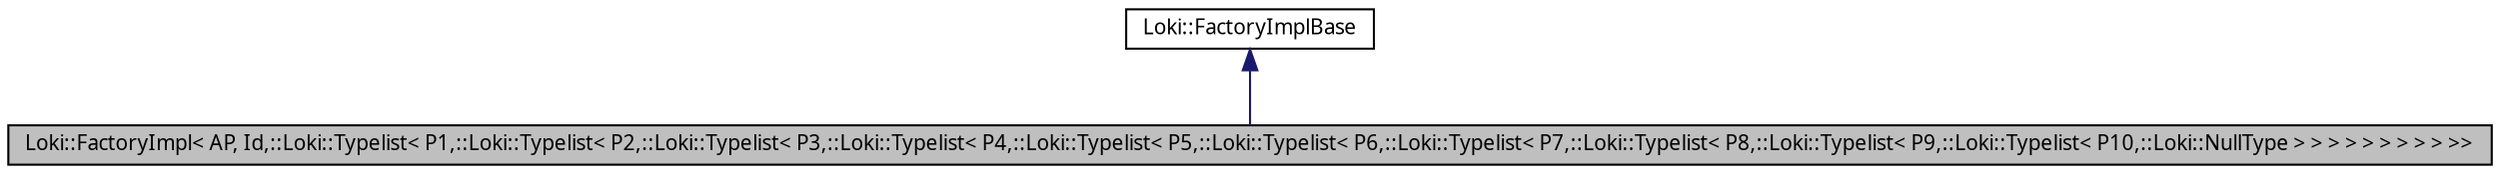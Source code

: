 digraph G
{
  bgcolor="transparent";
  edge [fontname="FreeSans.ttf",fontsize=10,labelfontname="FreeSans.ttf",labelfontsize=10];
  node [fontname="FreeSans.ttf",fontsize=10,shape=record];
  Node1 [label="Loki::FactoryImpl\< AP, Id,::Loki::Typelist\< P1,::Loki::Typelist\< P2,::Loki::Typelist\< P3,::Loki::Typelist\< P4,::Loki::Typelist\< P5,::Loki::Typelist\< P6,::Loki::Typelist\< P7,::Loki::Typelist\< P8,::Loki::Typelist\< P9,::Loki::Typelist\< P10,::Loki::NullType \> \> \> \> \> \> \> \> \> \>\>",height=0.2,width=0.4,color="black", fillcolor="grey75", style="filled" fontcolor="black"];
  Node2 -> Node1 [dir=back,color="midnightblue",fontsize=10,style="solid",fontname="FreeSans.ttf"];
  Node2 [label="Loki::FactoryImplBase",height=0.2,width=0.4,color="black",URL="$a00130.html"];
}
